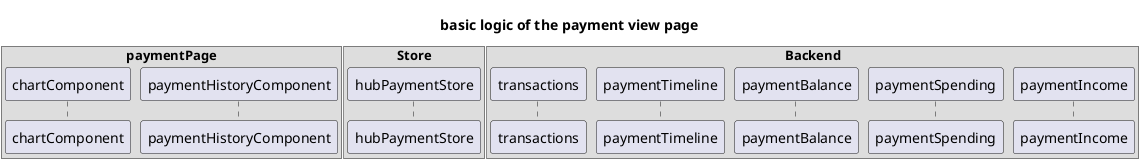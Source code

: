 @startuml
title "basic logic of the payment view page"

box "paymentPage"
participant chartComponent
participant paymentHistoryComponent
end box

box "Store"
participant hubPaymentStore
end box

box "Backend"
participant transactions
participant paymentTimeline
participant paymentBalance
participant paymentSpending
participant paymentIncome
end box

' == get roles (student | teacher | org | user) ==
' autonumber 1.1
' activate authStore
' authStore -> authStore : actions: login()
' authStore -> API : POST `/auth/login`
' API -> authStore: {token} in set-cookie
' authStore -> authStore: actions: getInfo()
' authStore -> API: GET `/profiles/me` with token cookie
' authStore <- API: userData in response

' note over authStore
' userData => cookie['user']
' userData => authStore.user
' ...'context' logic, I don't need focus now.
' end note
' authStore -> authStore: ↑ save userData in frontend
' note over authStore
' isUser() {
'   return this.context === this.user.id;
' },
' isOrg() {
'   return this.context === this.org.id;
' },
' isTeacher() {
'   return this.user.type === 'teacher';
' },
' isStudent() {
'   return this.user.type === 'user';
' },
' end note
' authStore -> authStore: ↑ getters() about roles:
' deactivate authStore

' == before this page ==

' note over paymentPage
' router will be:
' /user/hub/${this.user.id}/payment
' /organization/hub/${id}/payment
' end note
' autonumber 2.1
' paymentPage <- authStore: <color red>getters: isUser() or pathParam???</color>

' alt if hub(user)
' autonumber 2.1.1
' paymentPage -> paymentPage: `/pages/organization/hub/[name]/payment.vue`
' paymentPage <- authStore: getters: isTeacher() or isStudent()
' paymentPage -> hubPaymentStore:  <color red>TODO: actions: getHubPayment(role)</color>
' hubPaymentStore -> API:  <color red>TODO: request ?</color>
' hubPaymentStore <- API:  <color red>TODO: request ?</color>
' paymentPage -> paymentPage: <color red>PaymentHistory Component load datas</color>
' paymentPage -> paymentPage: <color red>PaymentWidgets Component load datas</color>

' else else org
' paymentPage -> paymentPage: <color red>not ready, should be basic page path but same components </color>
' end

@enduml